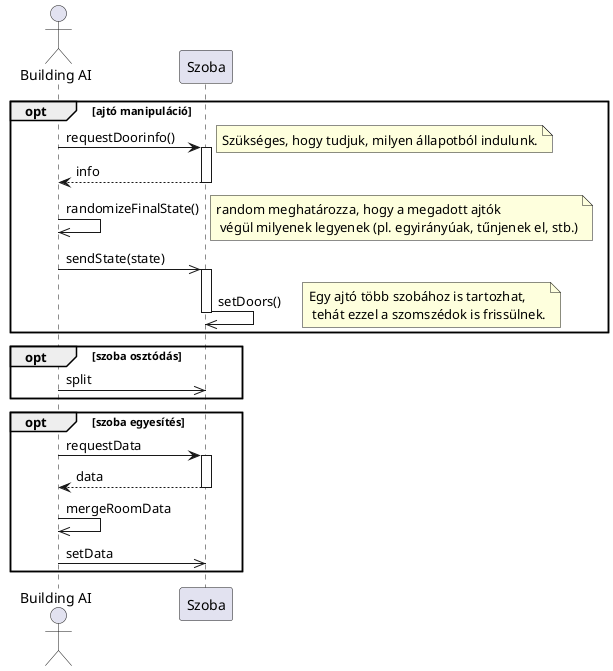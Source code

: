 @startuml building_change
actor "Building AI" as ai
Participant Szoba as sz

opt ajtó manipuláció

ai->sz ++: requestDoorinfo()
note right: Szükséges, hogy tudjuk, milyen állapotból indulunk.
return info

ai->>ai : randomizeFinalState()
note right: random meghatározza, hogy a megadott ajtók \n végül milyenek legyenek (pl. egyirányúak, tűnjenek el, stb.)

ai->>sz : sendState(state)
activate sz

sz->>sz : setDoors()
deactivate sz
note right : Egy ajtó több szobához is tartozhat,\n tehát ezzel a szomszédok is frissülnek.

end

opt szoba osztódás

ai->>sz : split

end

opt szoba egyesítés

ai->sz ++: requestData
return data

ai->>ai : mergeRoomData

ai->>sz : setData

end

@enduml